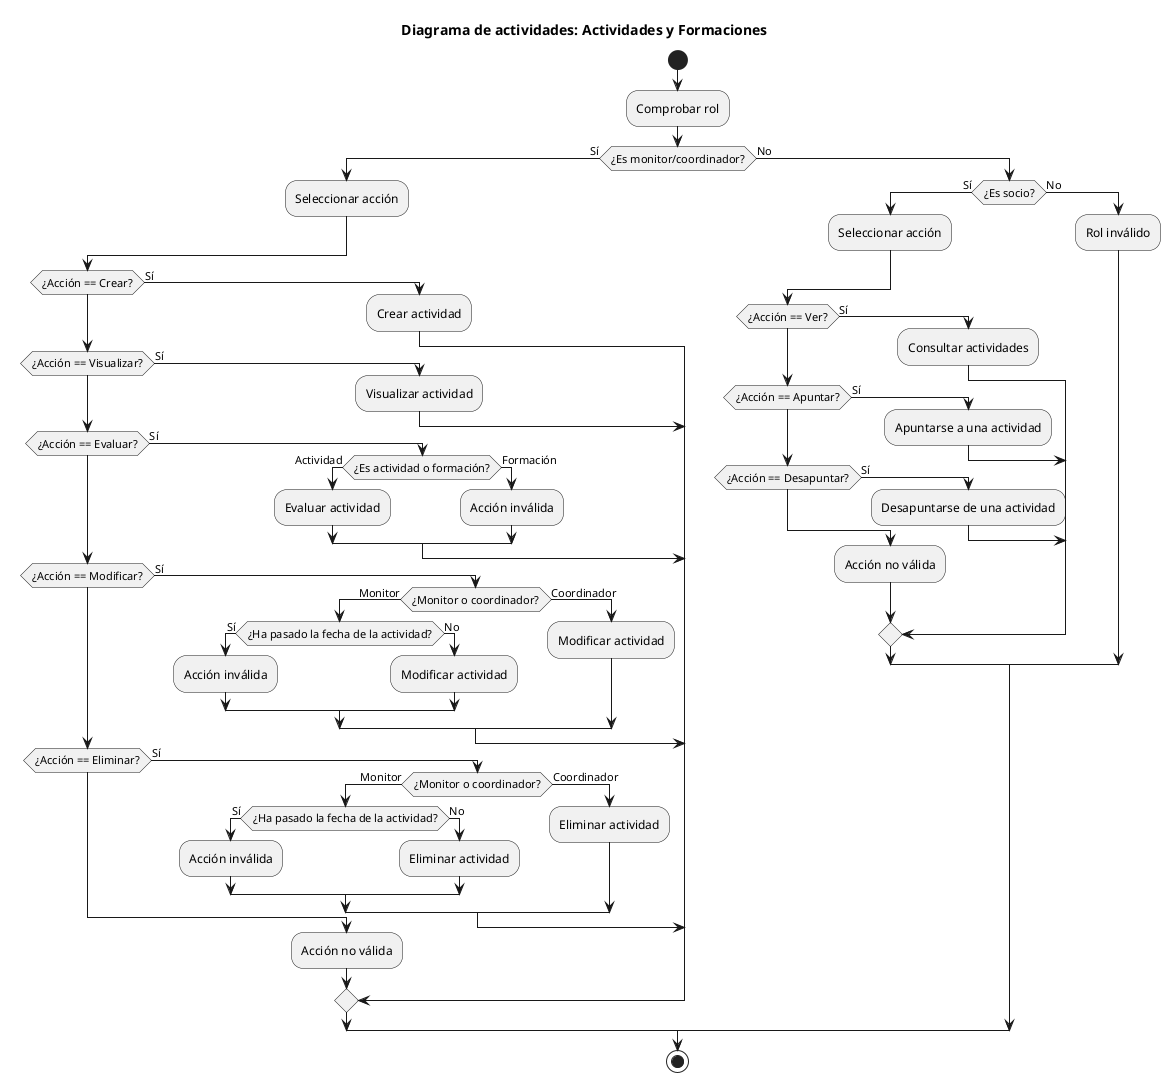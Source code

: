 @startuml ActividadesYFormaciones
!pragma useVerticalIf on

skinparam ConditionEndStyle hline

title Diagrama de actividades: Actividades y Formaciones

start

:Comprobar rol;

if (¿Es monitor/coordinador?) then (Sí)
    :Seleccionar acción;

    if (¿Acción == Crear?) then (Sí)
        :Crear actividad;

    elseif (¿Acción == Visualizar?) then (Sí)
        :Visualizar actividad;

    elseif (¿Acción == Evaluar?) then (Sí)
        if (¿Es actividad o formación?) then (Actividad)
            :Evaluar actividad;

        else (Formación)
            :Acción inválida;

        endif

    elseif (¿Acción == Modificar?) then (Sí)
        if (¿Monitor o coordinador?) then (Monitor)
            if (¿Ha pasado la fecha de la actividad?) then (Sí)
                :Acción inválida;

            else (No)
                :Modificar actividad;

            endif

        else (Coordinador)
            :Modificar actividad;

        endif

    elseif (¿Acción == Eliminar?) then (Sí)
        if (¿Monitor o coordinador?) then (Monitor)
            if (¿Ha pasado la fecha de la actividad?) then (Sí)
                :Acción inválida;

            else (No)
                :Eliminar actividad;

            endif

        else (Coordinador)
            :Eliminar actividad;

        endif

    else
        :Acción no válida;

    endif

else (No)
    if (¿Es socio?) then (Sí)
        :Seleccionar acción;

        if (¿Acción == Ver?) then (Sí)
            :Consultar actividades;

        elseif (¿Acción == Apuntar?) then (Sí)
            :Apuntarse a una actividad;

        elseif (¿Acción == Desapuntar?) then (Sí)
            :Desapuntarse de una actividad;

        else
            :Acción no válida;

        endif

    else (No)
        :Rol inválido;

    endif
endif

stop
@enduml